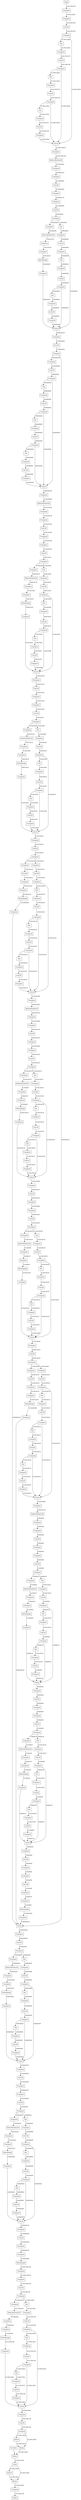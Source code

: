 digraph "graph" {
node [shape="record"]
"Transpose_0" [label="{Transpose}"]
"Conv2D_0" [label="{Conv2D}"]
"Transpose_1" [label="{Transpose}"]
"Pad_0" [label="{Pad}"]
"Transpose_2" [label="{Transpose}"]
"Conv2D_1" [label="{Conv2D}"]
"Transpose_3" [label="{Transpose}"]
"Pad_1" [label="{Pad}"]
"Transpose_4" [label="{Transpose}"]
"Conv2D_2" [label="{Conv2D}"]
"Transpose_5" [label="{Transpose}"]
"Pad_2" [label="{Pad}"]
"Transpose_6" [label="{Transpose}"]
"Conv2D_3" [label="{Conv2D}"]
"Transpose_7" [label="{Transpose}"]
"Concat_0" [label="{Concat}"]
"Transpose_8" [label="{Transpose}"]
"ReduceWindow2D_0" [label="{ReduceWindow2D}"]
"Transpose_9" [label="{Transpose}"]
"Transpose_10" [label="{Transpose}"]
"Conv2D_4" [label="{Conv2D}"]
"Transpose_11" [label="{Transpose}"]
"Transpose_12" [label="{Transpose}"]
"Conv2D_5" [label="{Conv2D}"]
"Transpose_13" [label="{Transpose}"]
"Transpose_14" [label="{Transpose}"]
"ReduceWindow2D_1" [label="{ReduceWindow2D}"]
"Transpose_15" [label="{Transpose}"]
"Pad_3" [label="{Pad}"]
"Transpose_16" [label="{Transpose}"]
"Conv2D_6" [label="{Conv2D}"]
"Transpose_17" [label="{Transpose}"]
"Transpose_18" [label="{Transpose}"]
"ResizeImage_0" [label="{ResizeImage}"]
"Transpose_19" [label="{Transpose}"]
"Pad_4" [label="{Pad}"]
"Transpose_20" [label="{Transpose}"]
"Conv2D_7" [label="{Conv2D}"]
"Transpose_21" [label="{Transpose}"]
"Pad_5" [label="{Pad}"]
"Transpose_22" [label="{Transpose}"]
"Conv2D_8" [label="{Conv2D}"]
"Transpose_23" [label="{Transpose}"]
"Concat_1" [label="{Concat}"]
"Transpose_24" [label="{Transpose}"]
"Conv2D_9" [label="{Conv2D}"]
"Transpose_25" [label="{Transpose}"]
"Transpose_26" [label="{Transpose}"]
"Conv2D_10" [label="{Conv2D}"]
"Transpose_27" [label="{Transpose}"]
"Pad_6" [label="{Pad}"]
"Transpose_28" [label="{Transpose}"]
"Conv2D_11" [label="{Conv2D}"]
"Transpose_29" [label="{Transpose}"]
"Pad_7" [label="{Pad}"]
"Transpose_30" [label="{Transpose}"]
"Conv2D_12" [label="{Conv2D}"]
"Transpose_31" [label="{Transpose}"]
"Pad_8" [label="{Pad}"]
"Transpose_32" [label="{Transpose}"]
"Conv2D_13" [label="{Conv2D}"]
"Transpose_33" [label="{Transpose}"]
"Concat_2" [label="{Concat}"]
"Transpose_34" [label="{Transpose}"]
"ReduceWindow2D_2" [label="{ReduceWindow2D}"]
"Transpose_35" [label="{Transpose}"]
"Transpose_36" [label="{Transpose}"]
"Conv2D_14" [label="{Conv2D}"]
"Transpose_37" [label="{Transpose}"]
"Transpose_38" [label="{Transpose}"]
"Conv2D_15" [label="{Conv2D}"]
"Transpose_39" [label="{Transpose}"]
"Transpose_40" [label="{Transpose}"]
"ReduceWindow2D_3" [label="{ReduceWindow2D}"]
"Transpose_41" [label="{Transpose}"]
"Pad_9" [label="{Pad}"]
"Transpose_42" [label="{Transpose}"]
"Conv2D_16" [label="{Conv2D}"]
"Transpose_43" [label="{Transpose}"]
"Transpose_44" [label="{Transpose}"]
"ResizeImage_1" [label="{ResizeImage}"]
"Transpose_45" [label="{Transpose}"]
"Pad_10" [label="{Pad}"]
"Transpose_46" [label="{Transpose}"]
"Conv2D_17" [label="{Conv2D}"]
"Transpose_47" [label="{Transpose}"]
"Pad_11" [label="{Pad}"]
"Transpose_48" [label="{Transpose}"]
"Conv2D_18" [label="{Conv2D}"]
"Transpose_49" [label="{Transpose}"]
"Concat_3" [label="{Concat}"]
"Transpose_50" [label="{Transpose}"]
"Conv2D_19" [label="{Conv2D}"]
"Transpose_51" [label="{Transpose}"]
"Transpose_52" [label="{Transpose}"]
"Conv2D_20" [label="{Conv2D}"]
"Transpose_53" [label="{Transpose}"]
"Transpose_54" [label="{Transpose}"]
"ReduceWindow2D_4" [label="{ReduceWindow2D}"]
"Transpose_55" [label="{Transpose}"]
"Pad_12" [label="{Pad}"]
"Transpose_56" [label="{Transpose}"]
"Conv2D_21" [label="{Conv2D}"]
"Transpose_57" [label="{Transpose}"]
"Transpose_58" [label="{Transpose}"]
"ResizeImage_2" [label="{ResizeImage}"]
"Transpose_59" [label="{Transpose}"]
"Pad_13" [label="{Pad}"]
"Transpose_60" [label="{Transpose}"]
"Conv2D_22" [label="{Conv2D}"]
"Transpose_61" [label="{Transpose}"]
"Pad_14" [label="{Pad}"]
"Transpose_62" [label="{Transpose}"]
"Conv2D_23" [label="{Conv2D}"]
"Transpose_63" [label="{Transpose}"]
"Concat_4" [label="{Concat}"]
"Transpose_64" [label="{Transpose}"]
"Conv2D_24" [label="{Conv2D}"]
"Transpose_65" [label="{Transpose}"]
"Transpose_66" [label="{Transpose}"]
"Conv2D_25" [label="{Conv2D}"]
"Transpose_67" [label="{Transpose}"]
"Transpose_68" [label="{Transpose}"]
"Conv2D_26" [label="{Conv2D}"]
"Transpose_69" [label="{Transpose}"]
"Pad_15" [label="{Pad}"]
"Transpose_70" [label="{Transpose}"]
"Conv2D_27" [label="{Conv2D}"]
"Transpose_71" [label="{Transpose}"]
"Transpose_72" [label="{Transpose}"]
"ResizeImage_3" [label="{ResizeImage}"]
"Transpose_73" [label="{Transpose}"]
"Pad_16" [label="{Pad}"]
"Transpose_74" [label="{Transpose}"]
"Conv2D_28" [label="{Conv2D}"]
"Transpose_75" [label="{Transpose}"]
"Pad_17" [label="{Pad}"]
"Transpose_76" [label="{Transpose}"]
"Conv2D_29" [label="{Conv2D}"]
"Transpose_77" [label="{Transpose}"]
"Concat_5" [label="{Concat}"]
"Transpose_78" [label="{Transpose}"]
"ReduceWindow2D_5" [label="{ReduceWindow2D}"]
"Transpose_79" [label="{Transpose}"]
"Transpose_80" [label="{Transpose}"]
"Conv2D_30" [label="{Conv2D}"]
"Transpose_81" [label="{Transpose}"]
"Transpose_82" [label="{Transpose}"]
"Conv2D_31" [label="{Conv2D}"]
"Transpose_83" [label="{Transpose}"]
"Transpose_84" [label="{Transpose}"]
"ReduceWindow2D_6" [label="{ReduceWindow2D}"]
"Transpose_85" [label="{Transpose}"]
"Pad_18" [label="{Pad}"]
"Transpose_86" [label="{Transpose}"]
"Conv2D_32" [label="{Conv2D}"]
"Transpose_87" [label="{Transpose}"]
"Transpose_88" [label="{Transpose}"]
"ResizeImage_4" [label="{ResizeImage}"]
"Transpose_89" [label="{Transpose}"]
"Pad_19" [label="{Pad}"]
"Transpose_90" [label="{Transpose}"]
"Conv2D_33" [label="{Conv2D}"]
"Transpose_91" [label="{Transpose}"]
"Pad_20" [label="{Pad}"]
"Transpose_92" [label="{Transpose}"]
"Conv2D_34" [label="{Conv2D}"]
"Transpose_93" [label="{Transpose}"]
"Concat_6" [label="{Concat}"]
"Transpose_94" [label="{Transpose}"]
"Conv2D_35" [label="{Conv2D}"]
"Transpose_95" [label="{Transpose}"]
"Transpose_96" [label="{Transpose}"]
"Conv2D_36" [label="{Conv2D}"]
"Transpose_97" [label="{Transpose}"]
"Transpose_98" [label="{Transpose}"]
"ReduceWindow2D_7" [label="{ReduceWindow2D}"]
"Transpose_99" [label="{Transpose}"]
"Pad_21" [label="{Pad}"]
"Transpose_100" [label="{Transpose}"]
"Conv2D_37" [label="{Conv2D}"]
"Transpose_101" [label="{Transpose}"]
"Transpose_102" [label="{Transpose}"]
"ResizeImage_5" [label="{ResizeImage}"]
"Transpose_103" [label="{Transpose}"]
"Pad_22" [label="{Pad}"]
"Transpose_104" [label="{Transpose}"]
"Conv2D_38" [label="{Conv2D}"]
"Transpose_105" [label="{Transpose}"]
"Pad_23" [label="{Pad}"]
"Transpose_106" [label="{Transpose}"]
"Conv2D_39" [label="{Conv2D}"]
"Transpose_107" [label="{Transpose}"]
"Concat_7" [label="{Concat}"]
"Transpose_108" [label="{Transpose}"]
"Conv2D_40" [label="{Conv2D}"]
"Transpose_109" [label="{Transpose}"]
"Transpose_110" [label="{Transpose}"]
"Conv2D_41" [label="{Conv2D}"]
"Transpose_111" [label="{Transpose}"]
"Transpose_112" [label="{Transpose}"]
"Conv2D_42" [label="{Conv2D}"]
"Transpose_113" [label="{Transpose}"]
"Pad_24" [label="{Pad}"]
"Transpose_114" [label="{Transpose}"]
"Conv2D_43" [label="{Conv2D}"]
"Transpose_115" [label="{Transpose}"]
"Transpose_116" [label="{Transpose}"]
"ResizeImage_6" [label="{ResizeImage}"]
"Transpose_117" [label="{Transpose}"]
"Pad_25" [label="{Pad}"]
"Transpose_118" [label="{Transpose}"]
"Conv2D_44" [label="{Conv2D}"]
"Transpose_119" [label="{Transpose}"]
"Pad_26" [label="{Pad}"]
"Transpose_120" [label="{Transpose}"]
"Conv2D_45" [label="{Conv2D}"]
"Transpose_121" [label="{Transpose}"]
"Concat_8" [label="{Concat}"]
"Transpose_122" [label="{Transpose}"]
"ReduceWindow2D_8" [label="{ReduceWindow2D}"]
"Transpose_123" [label="{Transpose}"]
"Transpose_124" [label="{Transpose}"]
"Conv2D_46" [label="{Conv2D}"]
"Transpose_125" [label="{Transpose}"]
"Transpose_126" [label="{Transpose}"]
"Conv2D_47" [label="{Conv2D}"]
"Transpose_127" [label="{Transpose}"]
"Transpose_128" [label="{Transpose}"]
"ReduceWindow2D_9" [label="{ReduceWindow2D}"]
"Transpose_129" [label="{Transpose}"]
"Pad_27" [label="{Pad}"]
"Transpose_130" [label="{Transpose}"]
"Conv2D_48" [label="{Conv2D}"]
"Transpose_131" [label="{Transpose}"]
"Transpose_132" [label="{Transpose}"]
"ResizeImage_7" [label="{ResizeImage}"]
"Transpose_133" [label="{Transpose}"]
"Pad_28" [label="{Pad}"]
"Transpose_134" [label="{Transpose}"]
"Conv2D_49" [label="{Conv2D}"]
"Transpose_135" [label="{Transpose}"]
"Pad_29" [label="{Pad}"]
"Transpose_136" [label="{Transpose}"]
"Conv2D_50" [label="{Conv2D}"]
"Transpose_137" [label="{Transpose}"]
"Concat_9" [label="{Concat}"]
"Transpose_138" [label="{Transpose}"]
"Conv2D_51" [label="{Conv2D}"]
"Transpose_139" [label="{Transpose}"]
"Transpose_140" [label="{Transpose}"]
"Conv2D_52" [label="{Conv2D}"]
"Transpose_141" [label="{Transpose}"]
"Transpose_142" [label="{Transpose}"]
"ReduceWindow2D_10" [label="{ReduceWindow2D}"]
"Transpose_143" [label="{Transpose}"]
"Pad_30" [label="{Pad}"]
"Transpose_144" [label="{Transpose}"]
"Conv2D_53" [label="{Conv2D}"]
"Transpose_145" [label="{Transpose}"]
"Transpose_146" [label="{Transpose}"]
"ResizeImage_8" [label="{ResizeImage}"]
"Transpose_147" [label="{Transpose}"]
"Pad_31" [label="{Pad}"]
"Transpose_148" [label="{Transpose}"]
"Conv2D_54" [label="{Conv2D}"]
"Transpose_149" [label="{Transpose}"]
"Pad_32" [label="{Pad}"]
"Transpose_150" [label="{Transpose}"]
"Conv2D_55" [label="{Conv2D}"]
"Transpose_151" [label="{Transpose}"]
"Concat_10" [label="{Concat}"]
"Transpose_152" [label="{Transpose}"]
"Conv2D_56" [label="{Conv2D}"]
"Transpose_153" [label="{Transpose}"]
"Transpose_154" [label="{Transpose}"]
"Conv2D_57" [label="{Conv2D}"]
"Transpose_155" [label="{Transpose}"]
"Transpose_156" [label="{Transpose}"]
"ResizeImage_9" [label="{ResizeImage}"]
"Transpose_157" [label="{Transpose}"]
"Concat_11" [label="{Concat}"]
"Transpose_158" [label="{Transpose}"]
"Conv2D_58" [label="{Conv2D}"]
"Transpose_159" [label="{Transpose}"]
"Transpose_160" [label="{Transpose}"]
"ReduceWindow2D_11" [label="{ReduceWindow2D}"]
"Transpose_161" [label="{Transpose}"]
"Pad_33" [label="{Pad}"]
"Transpose_162" [label="{Transpose}"]
"Conv2D_59" [label="{Conv2D}"]
"Transpose_163" [label="{Transpose}"]
"Transpose_164" [label="{Transpose}"]
"ResizeImage_10" [label="{ResizeImage}"]
"Transpose_165" [label="{Transpose}"]
"Pad_34" [label="{Pad}"]
"Transpose_166" [label="{Transpose}"]
"Conv2D_60" [label="{Conv2D}"]
"Transpose_167" [label="{Transpose}"]
"Pad_35" [label="{Pad}"]
"Transpose_168" [label="{Transpose}"]
"Conv2D_61" [label="{Conv2D}"]
"Transpose_169" [label="{Transpose}"]
"Concat_12" [label="{Concat}"]
"Transpose_170" [label="{Transpose}"]
"Conv2D_62" [label="{Conv2D}"]
"Transpose_171" [label="{Transpose}"]
"Transpose_172" [label="{Transpose}"]
"Conv2D_63" [label="{Conv2D}"]
"Transpose_173" [label="{Transpose}"]
"Transpose_174" [label="{Transpose}"]
"ReduceWindow2D_12" [label="{ReduceWindow2D}"]
"Transpose_175" [label="{Transpose}"]
"Pad_36" [label="{Pad}"]
"Transpose_176" [label="{Transpose}"]
"Conv2D_64" [label="{Conv2D}"]
"Transpose_177" [label="{Transpose}"]
"Transpose_178" [label="{Transpose}"]
"ResizeImage_11" [label="{ResizeImage}"]
"Transpose_179" [label="{Transpose}"]
"Pad_37" [label="{Pad}"]
"Transpose_180" [label="{Transpose}"]
"Conv2D_65" [label="{Conv2D}"]
"Transpose_181" [label="{Transpose}"]
"Pad_38" [label="{Pad}"]
"Transpose_182" [label="{Transpose}"]
"Conv2D_66" [label="{Conv2D}"]
"Transpose_183" [label="{Transpose}"]
"Concat_13" [label="{Concat}"]
"Transpose_184" [label="{Transpose}"]
"Conv2D_67" [label="{Conv2D}"]
"Transpose_185" [label="{Transpose}"]
"Transpose_186" [label="{Transpose}"]
"ResizeImage_12" [label="{ResizeImage}"]
"Transpose_187" [label="{Transpose}"]
"Transpose_188" [label="{Transpose}"]
"Conv2D_68" [label="{Conv2D}"]
"Transpose_189" [label="{Transpose}"]
"Transpose_190" [label="{Transpose}"]
"ReduceWindow2D_13" [label="{ReduceWindow2D}"]
"Transpose_191" [label="{Transpose}"]
"Pad_39" [label="{Pad}"]
"Transpose_192" [label="{Transpose}"]
"Conv2D_69" [label="{Conv2D}"]
"Transpose_193" [label="{Transpose}"]
"Transpose_194" [label="{Transpose}"]
"ResizeImage_13" [label="{ResizeImage}"]
"Transpose_195" [label="{Transpose}"]
"Pad_40" [label="{Pad}"]
"Transpose_196" [label="{Transpose}"]
"Conv2D_70" [label="{Conv2D}"]
"Transpose_197" [label="{Transpose}"]
"Pad_41" [label="{Pad}"]
"Transpose_198" [label="{Transpose}"]
"Conv2D_71" [label="{Conv2D}"]
"Transpose_199" [label="{Transpose}"]
"Concat_14" [label="{Concat}"]
"Transpose_200" [label="{Transpose}"]
"Conv2D_72" [label="{Conv2D}"]
"Transpose_201" [label="{Transpose}"]
"Reduce_0" [label="{Reduce}"]
"Binary_0" [label="{Binary}"]
"Constant_0" [label="{Constant}"]
"Binary_1" [label="{Binary}"]
"Unary_0" [label="{Unary}"]
"Reduce_1" [label="{Reduce}"]
"Binary_2" [label="{Binary}"]
"input_1" [label="{Input}"]
"Transpose_202" [label="{Transpose}"]
"Transpose_203" [label="{Transpose}"]
"Identity" [label="{Output}"]
"Transpose_0"->"Conv2D_0" [label="1x3x128x128"]
"Conv2D_0"->"Transpose_1" [label="1x4x128x128"]
"Transpose_1"->"Concat_0" [label="1x128x128x4"]
"Transpose_1"->"Pad_0" [label="1x128x128x4"]
"Pad_0"->"Transpose_2" [label="1x130x130x4"]
"Transpose_2"->"Conv2D_1" [label="1x4x130x130"]
"Conv2D_1"->"Transpose_3" [label="1x4x128x128"]
"Transpose_3"->"Concat_0" [label="1x128x128x4"]
"Transpose_3"->"Pad_1" [label="1x128x128x4"]
"Pad_1"->"Transpose_4" [label="1x130x130x4"]
"Transpose_4"->"Conv2D_2" [label="1x4x130x130"]
"Conv2D_2"->"Transpose_5" [label="1x4x128x128"]
"Transpose_5"->"Concat_0" [label="1x128x128x4"]
"Transpose_5"->"Pad_2" [label="1x128x128x4"]
"Pad_2"->"Transpose_6" [label="1x130x130x4"]
"Transpose_6"->"Conv2D_3" [label="1x4x130x130"]
"Conv2D_3"->"Transpose_7" [label="1x4x128x128"]
"Transpose_7"->"Concat_0" [label="1x128x128x4"]
"Concat_0"->"Transpose_8" [label="1x128x128x16"]
"Transpose_8"->"ReduceWindow2D_0" [label="1x16x128x128"]
"ReduceWindow2D_0"->"Transpose_9" [label="1x16x64x64"]
"Transpose_9"->"Transpose_10" [label="1x64x64x16"]
"Transpose_10"->"Conv2D_4" [label="1x16x64x64"]
"Conv2D_4"->"Transpose_11" [label="1x16x64x64"]
"Transpose_11"->"Transpose_12" [label="1x64x64x16"]
"Transpose_12"->"Conv2D_5" [label="1x16x64x64"]
"Conv2D_5"->"Transpose_13" [label="1x4x64x64"]
"Transpose_13"->"Pad_3" [label="1x64x64x4"]
"Transpose_13"->"Transpose_14" [label="1x64x64x4"]
"Transpose_14"->"ReduceWindow2D_1" [label="1x4x64x64"]
"ReduceWindow2D_1"->"Transpose_15" [label="1x4x32x32"]
"Transpose_15"->"Transpose_18" [label="1x32x32x4"]
"Pad_3"->"Transpose_16" [label="1x66x66x4"]
"Transpose_16"->"Conv2D_6" [label="1x4x66x66"]
"Conv2D_6"->"Transpose_17" [label="1x4x64x64"]
"Transpose_17"->"Pad_4" [label="1x64x64x4"]
"Transpose_17"->"Concat_1" [label="1x64x64x4"]
"Transpose_18"->"ResizeImage_0" [label="1x4x32x32"]
"ResizeImage_0"->"Transpose_19" [label="1x4x64x64"]
"Transpose_19"->"Concat_1" [label="1x64x64x4"]
"Pad_4"->"Transpose_20" [label="1x66x66x4"]
"Transpose_20"->"Conv2D_7" [label="1x4x66x66"]
"Conv2D_7"->"Transpose_21" [label="1x4x64x64"]
"Transpose_21"->"Pad_5" [label="1x64x64x4"]
"Transpose_21"->"Concat_1" [label="1x64x64x4"]
"Pad_5"->"Transpose_22" [label="1x66x66x4"]
"Transpose_22"->"Conv2D_8" [label="1x4x66x66"]
"Conv2D_8"->"Transpose_23" [label="1x4x64x64"]
"Transpose_23"->"Concat_1" [label="1x64x64x4"]
"Concat_1"->"Transpose_24" [label="1x64x64x16"]
"Transpose_24"->"Conv2D_9" [label="1x16x64x64"]
"Conv2D_9"->"Transpose_25" [label="1x16x64x64"]
"Transpose_25"->"Transpose_26" [label="1x64x64x16"]
"Transpose_25"->"Concat_11" [label="1x64x64x16"]
"Transpose_26"->"Conv2D_10" [label="1x16x64x64"]
"Conv2D_10"->"Transpose_27" [label="1x8x64x64"]
"Transpose_27"->"Concat_2" [label="1x64x64x8"]
"Transpose_27"->"Pad_6" [label="1x64x64x8"]
"Pad_6"->"Transpose_28" [label="1x66x66x8"]
"Transpose_28"->"Conv2D_11" [label="1x8x66x66"]
"Conv2D_11"->"Transpose_29" [label="1x8x64x64"]
"Transpose_29"->"Concat_2" [label="1x64x64x8"]
"Transpose_29"->"Pad_7" [label="1x64x64x8"]
"Pad_7"->"Transpose_30" [label="1x66x66x8"]
"Transpose_30"->"Conv2D_12" [label="1x8x66x66"]
"Conv2D_12"->"Transpose_31" [label="1x8x64x64"]
"Transpose_31"->"Concat_2" [label="1x64x64x8"]
"Transpose_31"->"Pad_8" [label="1x64x64x8"]
"Pad_8"->"Transpose_32" [label="1x66x66x8"]
"Transpose_32"->"Conv2D_13" [label="1x8x66x66"]
"Conv2D_13"->"Transpose_33" [label="1x8x64x64"]
"Transpose_33"->"Concat_2" [label="1x64x64x8"]
"Concat_2"->"Transpose_34" [label="1x64x64x32"]
"Transpose_34"->"ReduceWindow2D_2" [label="1x32x64x64"]
"ReduceWindow2D_2"->"Transpose_35" [label="1x32x32x32"]
"Transpose_35"->"Transpose_36" [label="1x32x32x32"]
"Transpose_36"->"Conv2D_14" [label="1x32x32x32"]
"Conv2D_14"->"Transpose_37" [label="1x32x32x32"]
"Transpose_37"->"Transpose_38" [label="1x32x32x32"]
"Transpose_38"->"Conv2D_15" [label="1x32x32x32"]
"Conv2D_15"->"Transpose_39" [label="1x8x32x32"]
"Transpose_39"->"Pad_9" [label="1x32x32x8"]
"Transpose_39"->"Transpose_40" [label="1x32x32x8"]
"Transpose_40"->"ReduceWindow2D_3" [label="1x8x32x32"]
"ReduceWindow2D_3"->"Transpose_41" [label="1x8x16x16"]
"Transpose_41"->"Transpose_44" [label="1x16x16x8"]
"Pad_9"->"Transpose_42" [label="1x34x34x8"]
"Transpose_42"->"Conv2D_16" [label="1x8x34x34"]
"Conv2D_16"->"Transpose_43" [label="1x8x32x32"]
"Transpose_43"->"Concat_3" [label="1x32x32x8"]
"Transpose_43"->"Pad_10" [label="1x32x32x8"]
"Transpose_44"->"ResizeImage_1" [label="1x8x16x16"]
"ResizeImage_1"->"Transpose_45" [label="1x8x32x32"]
"Transpose_45"->"Concat_3" [label="1x32x32x8"]
"Pad_10"->"Transpose_46" [label="1x34x34x8"]
"Transpose_46"->"Conv2D_17" [label="1x8x34x34"]
"Conv2D_17"->"Transpose_47" [label="1x8x32x32"]
"Transpose_47"->"Pad_11" [label="1x32x32x8"]
"Transpose_47"->"Concat_3" [label="1x32x32x8"]
"Pad_11"->"Transpose_48" [label="1x34x34x8"]
"Transpose_48"->"Conv2D_18" [label="1x8x34x34"]
"Conv2D_18"->"Transpose_49" [label="1x8x32x32"]
"Transpose_49"->"Concat_3" [label="1x32x32x8"]
"Concat_3"->"Transpose_50" [label="1x32x32x32"]
"Transpose_50"->"Conv2D_19" [label="1x32x32x32"]
"Conv2D_19"->"Transpose_51" [label="1x32x32x32"]
"Transpose_51"->"Transpose_52" [label="1x32x32x32"]
"Transpose_52"->"Conv2D_20" [label="1x32x32x32"]
"Conv2D_20"->"Transpose_53" [label="1x8x32x32"]
"Transpose_53"->"Pad_12" [label="1x32x32x8"]
"Transpose_53"->"Transpose_54" [label="1x32x32x8"]
"Transpose_54"->"ReduceWindow2D_4" [label="1x8x32x32"]
"ReduceWindow2D_4"->"Transpose_55" [label="1x8x16x16"]
"Transpose_55"->"Transpose_58" [label="1x16x16x8"]
"Pad_12"->"Transpose_56" [label="1x34x34x8"]
"Transpose_56"->"Conv2D_21" [label="1x8x34x34"]
"Conv2D_21"->"Transpose_57" [label="1x8x32x32"]
"Transpose_57"->"Concat_4" [label="1x32x32x8"]
"Transpose_57"->"Pad_13" [label="1x32x32x8"]
"Transpose_58"->"ResizeImage_2" [label="1x8x16x16"]
"ResizeImage_2"->"Transpose_59" [label="1x8x32x32"]
"Transpose_59"->"Concat_4" [label="1x32x32x8"]
"Pad_13"->"Transpose_60" [label="1x34x34x8"]
"Transpose_60"->"Conv2D_22" [label="1x8x34x34"]
"Conv2D_22"->"Transpose_61" [label="1x8x32x32"]
"Transpose_61"->"Concat_4" [label="1x32x32x8"]
"Transpose_61"->"Pad_14" [label="1x32x32x8"]
"Pad_14"->"Transpose_62" [label="1x34x34x8"]
"Transpose_62"->"Conv2D_23" [label="1x8x34x34"]
"Conv2D_23"->"Transpose_63" [label="1x8x32x32"]
"Transpose_63"->"Concat_4" [label="1x32x32x8"]
"Concat_4"->"Transpose_64" [label="1x32x32x32"]
"Transpose_64"->"Conv2D_24" [label="1x32x32x32"]
"Conv2D_24"->"Transpose_65" [label="1x32x32x32"]
"Transpose_65"->"Transpose_66" [label="1x32x32x32"]
"Transpose_65"->"Transpose_68" [label="1x32x32x32"]
"Transpose_66"->"Conv2D_25" [label="1x32x32x32"]
"Conv2D_25"->"Transpose_67" [label="1x16x32x32"]
"Transpose_67"->"Transpose_72" [label="1x32x32x16"]
"Transpose_68"->"Conv2D_26" [label="1x32x32x32"]
"Conv2D_26"->"Transpose_69" [label="1x16x32x32"]
"Transpose_69"->"Pad_15" [label="1x32x32x16"]
"Transpose_69"->"Concat_5" [label="1x32x32x16"]
"Pad_15"->"Transpose_70" [label="1x34x34x16"]
"Transpose_70"->"Conv2D_27" [label="1x16x34x34"]
"Conv2D_27"->"Transpose_71" [label="1x16x32x32"]
"Transpose_71"->"Pad_16" [label="1x32x32x16"]
"Transpose_71"->"Concat_5" [label="1x32x32x16"]
"Transpose_72"->"ResizeImage_3" [label="1x16x32x32"]
"ResizeImage_3"->"Transpose_73" [label="1x16x64x64"]
"Transpose_73"->"Concat_11" [label="1x64x64x16"]
"Pad_16"->"Transpose_74" [label="1x34x34x16"]
"Transpose_74"->"Conv2D_28" [label="1x16x34x34"]
"Conv2D_28"->"Transpose_75" [label="1x16x32x32"]
"Transpose_75"->"Concat_5" [label="1x32x32x16"]
"Transpose_75"->"Pad_17" [label="1x32x32x16"]
"Pad_17"->"Transpose_76" [label="1x34x34x16"]
"Transpose_76"->"Conv2D_29" [label="1x16x34x34"]
"Conv2D_29"->"Transpose_77" [label="1x16x32x32"]
"Transpose_77"->"Concat_5" [label="1x32x32x16"]
"Concat_5"->"Transpose_78" [label="1x32x32x64"]
"Transpose_78"->"ReduceWindow2D_5" [label="1x64x32x32"]
"ReduceWindow2D_5"->"Transpose_79" [label="1x64x16x16"]
"Transpose_79"->"Transpose_80" [label="1x16x16x64"]
"Transpose_80"->"Conv2D_30" [label="1x64x16x16"]
"Conv2D_30"->"Transpose_81" [label="1x64x16x16"]
"Transpose_81"->"Transpose_82" [label="1x16x16x64"]
"Transpose_82"->"Conv2D_31" [label="1x64x16x16"]
"Conv2D_31"->"Transpose_83" [label="1x16x16x16"]
"Transpose_83"->"Transpose_84" [label="1x16x16x16"]
"Transpose_83"->"Pad_18" [label="1x16x16x16"]
"Transpose_84"->"ReduceWindow2D_6" [label="1x16x16x16"]
"ReduceWindow2D_6"->"Transpose_85" [label="1x16x8x8"]
"Transpose_85"->"Transpose_88" [label="1x8x8x16"]
"Pad_18"->"Transpose_86" [label="1x18x18x16"]
"Transpose_86"->"Conv2D_32" [label="1x16x18x18"]
"Conv2D_32"->"Transpose_87" [label="1x16x16x16"]
"Transpose_87"->"Concat_6" [label="1x16x16x16"]
"Transpose_87"->"Pad_19" [label="1x16x16x16"]
"Transpose_88"->"ResizeImage_4" [label="1x16x8x8"]
"ResizeImage_4"->"Transpose_89" [label="1x16x16x16"]
"Transpose_89"->"Concat_6" [label="1x16x16x16"]
"Pad_19"->"Transpose_90" [label="1x18x18x16"]
"Transpose_90"->"Conv2D_33" [label="1x16x18x18"]
"Conv2D_33"->"Transpose_91" [label="1x16x16x16"]
"Transpose_91"->"Pad_20" [label="1x16x16x16"]
"Transpose_91"->"Concat_6" [label="1x16x16x16"]
"Pad_20"->"Transpose_92" [label="1x18x18x16"]
"Transpose_92"->"Conv2D_34" [label="1x16x18x18"]
"Conv2D_34"->"Transpose_93" [label="1x16x16x16"]
"Transpose_93"->"Concat_6" [label="1x16x16x16"]
"Concat_6"->"Transpose_94" [label="1x16x16x64"]
"Transpose_94"->"Conv2D_35" [label="1x64x16x16"]
"Conv2D_35"->"Transpose_95" [label="1x64x16x16"]
"Transpose_95"->"Transpose_96" [label="1x16x16x64"]
"Transpose_96"->"Conv2D_36" [label="1x64x16x16"]
"Conv2D_36"->"Transpose_97" [label="1x16x16x16"]
"Transpose_97"->"Pad_21" [label="1x16x16x16"]
"Transpose_97"->"Transpose_98" [label="1x16x16x16"]
"Transpose_98"->"ReduceWindow2D_7" [label="1x16x16x16"]
"ReduceWindow2D_7"->"Transpose_99" [label="1x16x8x8"]
"Transpose_99"->"Transpose_102" [label="1x8x8x16"]
"Pad_21"->"Transpose_100" [label="1x18x18x16"]
"Transpose_100"->"Conv2D_37" [label="1x16x18x18"]
"Conv2D_37"->"Transpose_101" [label="1x16x16x16"]
"Transpose_101"->"Pad_22" [label="1x16x16x16"]
"Transpose_101"->"Concat_7" [label="1x16x16x16"]
"Transpose_102"->"ResizeImage_5" [label="1x16x8x8"]
"ResizeImage_5"->"Transpose_103" [label="1x16x16x16"]
"Transpose_103"->"Concat_7" [label="1x16x16x16"]
"Pad_22"->"Transpose_104" [label="1x18x18x16"]
"Transpose_104"->"Conv2D_38" [label="1x16x18x18"]
"Conv2D_38"->"Transpose_105" [label="1x16x16x16"]
"Transpose_105"->"Concat_7" [label="1x16x16x16"]
"Transpose_105"->"Pad_23" [label="1x16x16x16"]
"Pad_23"->"Transpose_106" [label="1x18x18x16"]
"Transpose_106"->"Conv2D_39" [label="1x16x18x18"]
"Conv2D_39"->"Transpose_107" [label="1x16x16x16"]
"Transpose_107"->"Concat_7" [label="1x16x16x16"]
"Concat_7"->"Transpose_108" [label="1x16x16x64"]
"Transpose_108"->"Conv2D_40" [label="1x64x16x16"]
"Conv2D_40"->"Transpose_109" [label="1x64x16x16"]
"Transpose_109"->"Transpose_110" [label="1x16x16x64"]
"Transpose_109"->"Transpose_112" [label="1x16x16x64"]
"Transpose_110"->"Conv2D_41" [label="1x64x16x16"]
"Conv2D_41"->"Transpose_111" [label="1x16x16x16"]
"Transpose_111"->"Transpose_116" [label="1x16x16x16"]
"Transpose_112"->"Conv2D_42" [label="1x64x16x16"]
"Conv2D_42"->"Transpose_113" [label="1x16x16x16"]
"Transpose_113"->"Pad_24" [label="1x16x16x16"]
"Transpose_113"->"Concat_8" [label="1x16x16x16"]
"Pad_24"->"Transpose_114" [label="1x18x18x16"]
"Transpose_114"->"Conv2D_43" [label="1x16x18x18"]
"Conv2D_43"->"Transpose_115" [label="1x16x16x16"]
"Transpose_115"->"Pad_25" [label="1x16x16x16"]
"Transpose_115"->"Concat_8" [label="1x16x16x16"]
"Transpose_116"->"ResizeImage_6" [label="1x16x16x16"]
"ResizeImage_6"->"Transpose_117" [label="1x16x64x64"]
"Transpose_117"->"Concat_11" [label="1x64x64x16"]
"Pad_25"->"Transpose_118" [label="1x18x18x16"]
"Transpose_118"->"Conv2D_44" [label="1x16x18x18"]
"Conv2D_44"->"Transpose_119" [label="1x16x16x16"]
"Transpose_119"->"Pad_26" [label="1x16x16x16"]
"Transpose_119"->"Concat_8" [label="1x16x16x16"]
"Pad_26"->"Transpose_120" [label="1x18x18x16"]
"Transpose_120"->"Conv2D_45" [label="1x16x18x18"]
"Conv2D_45"->"Transpose_121" [label="1x16x16x16"]
"Transpose_121"->"Concat_8" [label="1x16x16x16"]
"Concat_8"->"Transpose_122" [label="1x16x16x64"]
"Transpose_122"->"ReduceWindow2D_8" [label="1x64x16x16"]
"ReduceWindow2D_8"->"Transpose_123" [label="1x64x8x8"]
"Transpose_123"->"Transpose_124" [label="1x8x8x64"]
"Transpose_124"->"Conv2D_46" [label="1x64x8x8"]
"Conv2D_46"->"Transpose_125" [label="1x64x8x8"]
"Transpose_125"->"Transpose_126" [label="1x8x8x64"]
"Transpose_126"->"Conv2D_47" [label="1x64x8x8"]
"Conv2D_47"->"Transpose_127" [label="1x16x8x8"]
"Transpose_127"->"Pad_27" [label="1x8x8x16"]
"Transpose_127"->"Transpose_128" [label="1x8x8x16"]
"Transpose_128"->"ReduceWindow2D_9" [label="1x16x8x8"]
"ReduceWindow2D_9"->"Transpose_129" [label="1x16x4x4"]
"Transpose_129"->"Transpose_132" [label="1x4x4x16"]
"Pad_27"->"Transpose_130" [label="1x10x10x16"]
"Transpose_130"->"Conv2D_48" [label="1x16x10x10"]
"Conv2D_48"->"Transpose_131" [label="1x16x8x8"]
"Transpose_131"->"Pad_28" [label="1x8x8x16"]
"Transpose_131"->"Concat_9" [label="1x8x8x16"]
"Transpose_132"->"ResizeImage_7" [label="1x16x4x4"]
"ResizeImage_7"->"Transpose_133" [label="1x16x8x8"]
"Transpose_133"->"Concat_9" [label="1x8x8x16"]
"Pad_28"->"Transpose_134" [label="1x10x10x16"]
"Transpose_134"->"Conv2D_49" [label="1x16x10x10"]
"Conv2D_49"->"Transpose_135" [label="1x16x8x8"]
"Transpose_135"->"Concat_9" [label="1x8x8x16"]
"Transpose_135"->"Pad_29" [label="1x8x8x16"]
"Pad_29"->"Transpose_136" [label="1x10x10x16"]
"Transpose_136"->"Conv2D_50" [label="1x16x10x10"]
"Conv2D_50"->"Transpose_137" [label="1x16x8x8"]
"Transpose_137"->"Concat_9" [label="1x8x8x16"]
"Concat_9"->"Transpose_138" [label="1x8x8x64"]
"Transpose_138"->"Conv2D_51" [label="1x64x8x8"]
"Conv2D_51"->"Transpose_139" [label="1x64x8x8"]
"Transpose_139"->"Transpose_140" [label="1x8x8x64"]
"Transpose_140"->"Conv2D_52" [label="1x64x8x8"]
"Conv2D_52"->"Transpose_141" [label="1x16x8x8"]
"Transpose_141"->"Transpose_142" [label="1x8x8x16"]
"Transpose_141"->"Pad_30" [label="1x8x8x16"]
"Transpose_142"->"ReduceWindow2D_10" [label="1x16x8x8"]
"ReduceWindow2D_10"->"Transpose_143" [label="1x16x4x4"]
"Transpose_143"->"Transpose_146" [label="1x4x4x16"]
"Pad_30"->"Transpose_144" [label="1x10x10x16"]
"Transpose_144"->"Conv2D_53" [label="1x16x10x10"]
"Conv2D_53"->"Transpose_145" [label="1x16x8x8"]
"Transpose_145"->"Pad_31" [label="1x8x8x16"]
"Transpose_145"->"Concat_10" [label="1x8x8x16"]
"Transpose_146"->"ResizeImage_8" [label="1x16x4x4"]
"ResizeImage_8"->"Transpose_147" [label="1x16x8x8"]
"Transpose_147"->"Concat_10" [label="1x8x8x16"]
"Pad_31"->"Transpose_148" [label="1x10x10x16"]
"Transpose_148"->"Conv2D_54" [label="1x16x10x10"]
"Conv2D_54"->"Transpose_149" [label="1x16x8x8"]
"Transpose_149"->"Pad_32" [label="1x8x8x16"]
"Transpose_149"->"Concat_10" [label="1x8x8x16"]
"Pad_32"->"Transpose_150" [label="1x10x10x16"]
"Transpose_150"->"Conv2D_55" [label="1x16x10x10"]
"Conv2D_55"->"Transpose_151" [label="1x16x8x8"]
"Transpose_151"->"Concat_10" [label="1x8x8x16"]
"Concat_10"->"Transpose_152" [label="1x8x8x64"]
"Transpose_152"->"Conv2D_56" [label="1x64x8x8"]
"Conv2D_56"->"Transpose_153" [label="1x64x8x8"]
"Transpose_153"->"Transpose_154" [label="1x8x8x64"]
"Transpose_154"->"Conv2D_57" [label="1x64x8x8"]
"Conv2D_57"->"Transpose_155" [label="1x16x8x8"]
"Transpose_155"->"Transpose_156" [label="1x8x8x16"]
"Transpose_156"->"ResizeImage_9" [label="1x16x8x8"]
"ResizeImage_9"->"Transpose_157" [label="1x16x64x64"]
"Transpose_157"->"Concat_11" [label="1x64x64x16"]
"Concat_11"->"Transpose_158" [label="1x64x64x64"]
"Transpose_158"->"Conv2D_58" [label="1x64x64x64"]
"Conv2D_58"->"Transpose_159" [label="1x8x64x64"]
"Transpose_159"->"Transpose_160" [label="1x64x64x8"]
"Transpose_159"->"Pad_33" [label="1x64x64x8"]
"Transpose_160"->"ReduceWindow2D_11" [label="1x8x64x64"]
"ReduceWindow2D_11"->"Transpose_161" [label="1x8x32x32"]
"Transpose_161"->"Transpose_164" [label="1x32x32x8"]
"Pad_33"->"Transpose_162" [label="1x66x66x8"]
"Transpose_162"->"Conv2D_59" [label="1x8x66x66"]
"Conv2D_59"->"Transpose_163" [label="1x8x64x64"]
"Transpose_163"->"Concat_12" [label="1x64x64x8"]
"Transpose_163"->"Pad_34" [label="1x64x64x8"]
"Transpose_164"->"ResizeImage_10" [label="1x8x32x32"]
"ResizeImage_10"->"Transpose_165" [label="1x8x64x64"]
"Transpose_165"->"Concat_12" [label="1x64x64x8"]
"Pad_34"->"Transpose_166" [label="1x66x66x8"]
"Transpose_166"->"Conv2D_60" [label="1x8x66x66"]
"Conv2D_60"->"Transpose_167" [label="1x8x64x64"]
"Transpose_167"->"Pad_35" [label="1x64x64x8"]
"Transpose_167"->"Concat_12" [label="1x64x64x8"]
"Pad_35"->"Transpose_168" [label="1x66x66x8"]
"Transpose_168"->"Conv2D_61" [label="1x8x66x66"]
"Conv2D_61"->"Transpose_169" [label="1x8x64x64"]
"Transpose_169"->"Concat_12" [label="1x64x64x8"]
"Concat_12"->"Transpose_170" [label="1x64x64x32"]
"Transpose_170"->"Conv2D_62" [label="1x32x64x64"]
"Conv2D_62"->"Transpose_171" [label="1x32x64x64"]
"Transpose_171"->"Transpose_172" [label="1x64x64x32"]
"Transpose_172"->"Conv2D_63" [label="1x32x64x64"]
"Conv2D_63"->"Transpose_173" [label="1x4x64x64"]
"Transpose_173"->"Pad_36" [label="1x64x64x4"]
"Transpose_173"->"Transpose_174" [label="1x64x64x4"]
"Transpose_174"->"ReduceWindow2D_12" [label="1x4x64x64"]
"ReduceWindow2D_12"->"Transpose_175" [label="1x4x32x32"]
"Transpose_175"->"Transpose_178" [label="1x32x32x4"]
"Pad_36"->"Transpose_176" [label="1x66x66x4"]
"Transpose_176"->"Conv2D_64" [label="1x4x66x66"]
"Conv2D_64"->"Transpose_177" [label="1x4x64x64"]
"Transpose_177"->"Concat_13" [label="1x64x64x4"]
"Transpose_177"->"Pad_37" [label="1x64x64x4"]
"Transpose_178"->"ResizeImage_11" [label="1x4x32x32"]
"ResizeImage_11"->"Transpose_179" [label="1x4x64x64"]
"Transpose_179"->"Concat_13" [label="1x64x64x4"]
"Pad_37"->"Transpose_180" [label="1x66x66x4"]
"Transpose_180"->"Conv2D_65" [label="1x4x66x66"]
"Conv2D_65"->"Transpose_181" [label="1x4x64x64"]
"Transpose_181"->"Concat_13" [label="1x64x64x4"]
"Transpose_181"->"Pad_38" [label="1x64x64x4"]
"Pad_38"->"Transpose_182" [label="1x66x66x4"]
"Transpose_182"->"Conv2D_66" [label="1x4x66x66"]
"Conv2D_66"->"Transpose_183" [label="1x4x64x64"]
"Transpose_183"->"Concat_13" [label="1x64x64x4"]
"Concat_13"->"Transpose_184" [label="1x64x64x16"]
"Transpose_184"->"Conv2D_67" [label="1x16x64x64"]
"Conv2D_67"->"Transpose_185" [label="1x16x64x64"]
"Transpose_185"->"Transpose_186" [label="1x64x64x16"]
"Transpose_186"->"ResizeImage_12" [label="1x16x64x64"]
"ResizeImage_12"->"Transpose_187" [label="1x16x128x128"]
"Transpose_187"->"Transpose_188" [label="1x128x128x16"]
"Transpose_188"->"Conv2D_68" [label="1x16x128x128"]
"Conv2D_68"->"Transpose_189" [label="1x1x128x128"]
"Transpose_189"->"Transpose_190" [label="1x128x128x1"]
"Transpose_189"->"Pad_39" [label="1x128x128x1"]
"Transpose_190"->"ReduceWindow2D_13" [label="1x1x128x128"]
"ReduceWindow2D_13"->"Transpose_191" [label="1x1x64x64"]
"Transpose_191"->"Transpose_194" [label="1x64x64x1"]
"Pad_39"->"Transpose_192" [label="1x130x130x1"]
"Transpose_192"->"Conv2D_69" [label="1x1x130x130"]
"Conv2D_69"->"Transpose_193" [label="1x1x128x128"]
"Transpose_193"->"Concat_14" [label="1x128x128x1"]
"Transpose_193"->"Pad_40" [label="1x128x128x1"]
"Transpose_194"->"ResizeImage_13" [label="1x1x64x64"]
"ResizeImage_13"->"Transpose_195" [label="1x1x128x128"]
"Transpose_195"->"Concat_14" [label="1x128x128x1"]
"Pad_40"->"Transpose_196" [label="1x130x130x1"]
"Transpose_196"->"Conv2D_70" [label="1x1x130x130"]
"Conv2D_70"->"Transpose_197" [label="1x1x128x128"]
"Transpose_197"->"Concat_14" [label="1x128x128x1"]
"Transpose_197"->"Pad_41" [label="1x128x128x1"]
"Pad_41"->"Transpose_198" [label="1x130x130x1"]
"Transpose_198"->"Conv2D_71" [label="1x1x130x130"]
"Conv2D_71"->"Transpose_199" [label="1x1x128x128"]
"Transpose_199"->"Concat_14" [label="1x128x128x1"]
"Concat_14"->"Transpose_200" [label="1x128x128x4"]
"Transpose_200"->"Conv2D_72" [label="1x4x128x128"]
"Conv2D_72"->"Transpose_201" [label="1x5x128x128"]
"Transpose_201"->"Binary_0" [label="1x128x128x5"]
"Transpose_201"->"Reduce_0" [label="1x128x128x5"]
"Reduce_0"->"Binary_0" [label="1x128x128x1"]
"Binary_0"->"Binary_1" [label="1x128x128x5"]
"Constant_0"->"Binary_1" [label="1"]
"Binary_1"->"Unary_0" [label="1x128x128x5"]
"Unary_0"->"Reduce_1" [label="1x128x128x5"]
"Unary_0"->"Binary_2" [label="1x128x128x5"]
"Reduce_1"->"Binary_2" [label="1x128x128x1"]
"Binary_2"->"Transpose_203" [label="1x128x128x5"]
"input_1"->"Transpose_202" [label="1x3x128x128"]
"Transpose_202"->"Transpose_0" [label="1x128x128x3"]
"Transpose_203"->"Identity" [label="1x5x128x128"]
}
